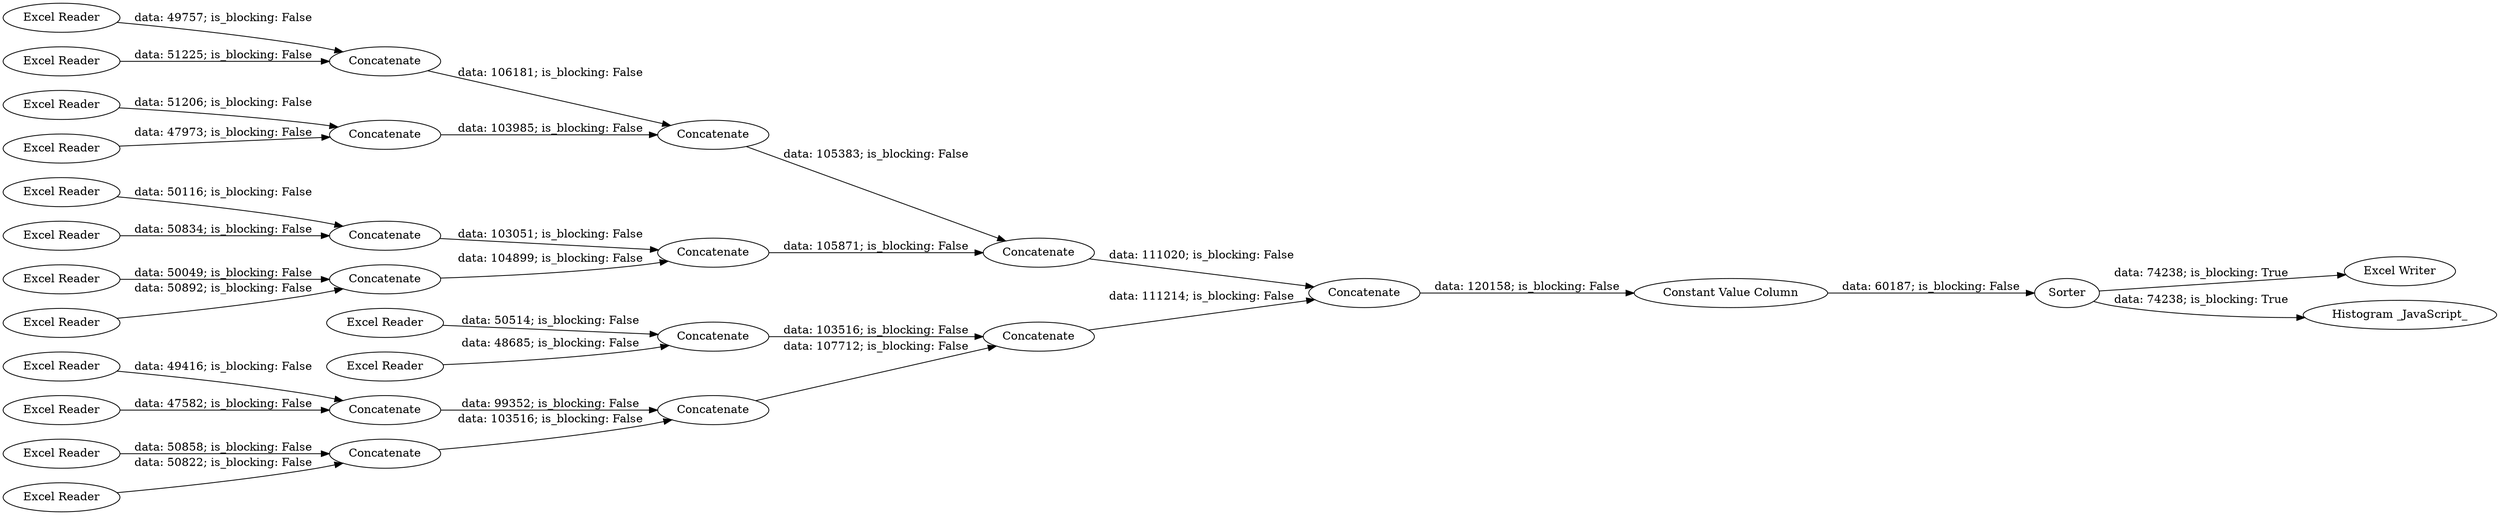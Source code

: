 digraph {
	"3730437997499722772_18" [label=Concatenate]
	"3730437997499722772_7" [label="Excel Reader"]
	"3730437997499722772_31" [label=Concatenate]
	"3730437997499722772_38" [label=Sorter]
	"3730437997499722772_29" [label="Constant Value Column"]
	"3730437997499722772_4" [label="Excel Reader"]
	"3730437997499722772_28" [label="Excel Writer"]
	"3730437997499722772_11" [label="Excel Reader"]
	"3730437997499722772_3" [label="Excel Reader"]
	"3730437997499722772_6" [label="Excel Reader"]
	"3730437997499722772_13" [label="Excel Reader"]
	"3730437997499722772_16" [label=Concatenate]
	"3730437997499722772_22" [label=Concatenate]
	"3730437997499722772_14" [label="Excel Reader"]
	"3730437997499722772_5" [label="Excel Reader"]
	"3730437997499722772_23" [label=Concatenate]
	"3730437997499722772_10" [label="Excel Reader"]
	"3730437997499722772_9" [label="Excel Reader"]
	"3730437997499722772_21" [label=Concatenate]
	"3730437997499722772_1" [label="Excel Reader"]
	"3730437997499722772_26" [label=Concatenate]
	"3730437997499722772_2" [label="Excel Reader"]
	"3730437997499722772_12" [label="Excel Reader"]
	"3730437997499722772_39" [label="Histogram _JavaScript_"]
	"3730437997499722772_15" [label=Concatenate]
	"3730437997499722772_25" [label=Concatenate]
	"3730437997499722772_19" [label=Concatenate]
	"3730437997499722772_20" [label=Concatenate]
	"3730437997499722772_27" [label=Concatenate]
	"3730437997499722772_17" [label=Concatenate]
	"3730437997499722772_8" [label="Excel Reader"]
	"3730437997499722772_21" -> "3730437997499722772_31" [label="data: 106181; is_blocking: False"]
	"3730437997499722772_38" -> "3730437997499722772_28" [label="data: 74238; is_blocking: True"]
	"3730437997499722772_9" -> "3730437997499722772_19" [label="data: 47582; is_blocking: False"]
	"3730437997499722772_25" -> "3730437997499722772_27" [label="data: 111214; is_blocking: False"]
	"3730437997499722772_5" -> "3730437997499722772_17" [label="data: 50892; is_blocking: False"]
	"3730437997499722772_12" -> "3730437997499722772_20" [label="data: 48685; is_blocking: False"]
	"3730437997499722772_7" -> "3730437997499722772_18" [label="data: 50858; is_blocking: False"]
	"3730437997499722772_20" -> "3730437997499722772_25" [label="data: 103516; is_blocking: False"]
	"3730437997499722772_31" -> "3730437997499722772_26" [label="data: 105383; is_blocking: False"]
	"3730437997499722772_10" -> "3730437997499722772_19" [label="data: 49416; is_blocking: False"]
	"3730437997499722772_17" -> "3730437997499722772_23" [label="data: 104899; is_blocking: False"]
	"3730437997499722772_27" -> "3730437997499722772_29" [label="data: 120158; is_blocking: False"]
	"3730437997499722772_11" -> "3730437997499722772_20" [label="data: 50514; is_blocking: False"]
	"3730437997499722772_29" -> "3730437997499722772_38" [label="data: 60187; is_blocking: False"]
	"3730437997499722772_38" -> "3730437997499722772_39" [label="data: 74238; is_blocking: True"]
	"3730437997499722772_16" -> "3730437997499722772_23" [label="data: 103051; is_blocking: False"]
	"3730437997499722772_15" -> "3730437997499722772_31" [label="data: 103985; is_blocking: False"]
	"3730437997499722772_13" -> "3730437997499722772_21" [label="data: 49757; is_blocking: False"]
	"3730437997499722772_8" -> "3730437997499722772_18" [label="data: 50822; is_blocking: False"]
	"3730437997499722772_4" -> "3730437997499722772_16" [label="data: 50116; is_blocking: False"]
	"3730437997499722772_1" -> "3730437997499722772_15" [label="data: 51206; is_blocking: False"]
	"3730437997499722772_3" -> "3730437997499722772_16" [label="data: 50834; is_blocking: False"]
	"3730437997499722772_19" -> "3730437997499722772_22" [label="data: 99352; is_blocking: False"]
	"3730437997499722772_6" -> "3730437997499722772_17" [label="data: 50049; is_blocking: False"]
	"3730437997499722772_22" -> "3730437997499722772_25" [label="data: 107712; is_blocking: False"]
	"3730437997499722772_14" -> "3730437997499722772_21" [label="data: 51225; is_blocking: False"]
	"3730437997499722772_2" -> "3730437997499722772_15" [label="data: 47973; is_blocking: False"]
	"3730437997499722772_23" -> "3730437997499722772_26" [label="data: 105871; is_blocking: False"]
	"3730437997499722772_18" -> "3730437997499722772_22" [label="data: 103516; is_blocking: False"]
	"3730437997499722772_26" -> "3730437997499722772_27" [label="data: 111020; is_blocking: False"]
	rankdir=LR
}
